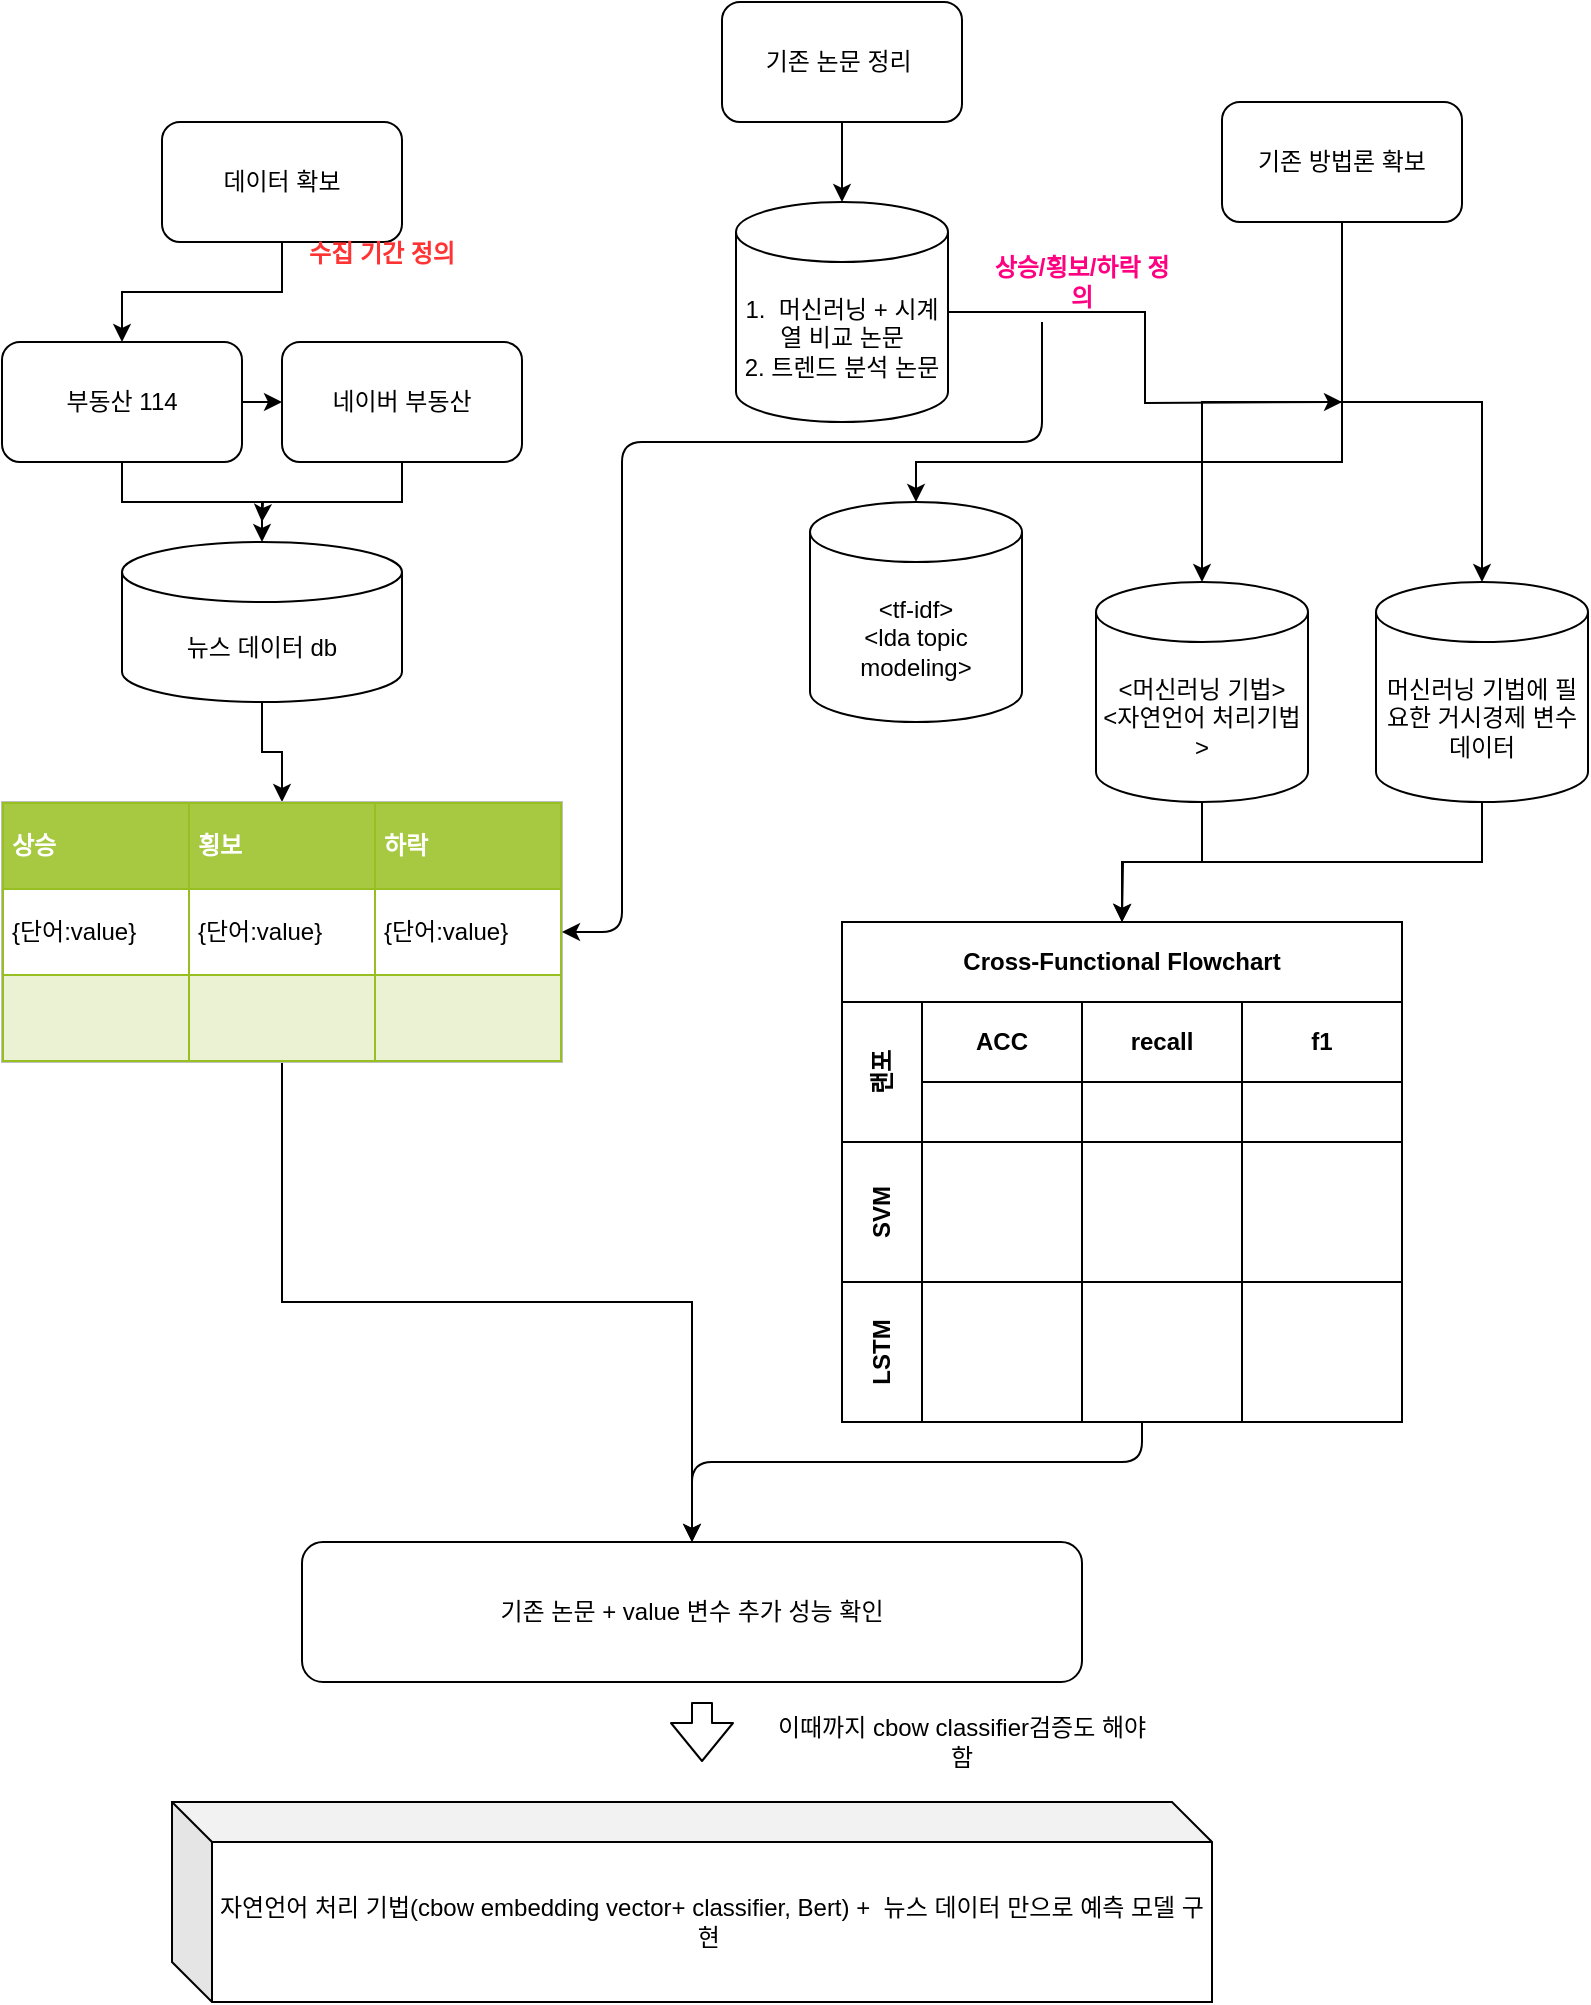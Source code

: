 <mxfile version="14.4.8" type="github">
  <diagram id="U1bnuGQKikLb_KLcGihO" name="Page-1">
    <mxGraphModel dx="1426" dy="800" grid="1" gridSize="10" guides="1" tooltips="1" connect="1" arrows="1" fold="1" page="1" pageScale="1" pageWidth="827" pageHeight="1169" math="0" shadow="0">
      <root>
        <mxCell id="0" />
        <mxCell id="1" parent="0" />
        <mxCell id="t71am8RYP-MXdgxq2AsJ-11" style="edgeStyle=orthogonalEdgeStyle;rounded=0;orthogonalLoop=1;jettySize=auto;html=1;exitX=0.5;exitY=1;exitDx=0;exitDy=0;" parent="1" source="t71am8RYP-MXdgxq2AsJ-1" target="t71am8RYP-MXdgxq2AsJ-4" edge="1">
          <mxGeometry relative="1" as="geometry" />
        </mxCell>
        <mxCell id="t71am8RYP-MXdgxq2AsJ-1" value="데이터 확보" style="rounded=1;whiteSpace=wrap;html=1;" parent="1" vertex="1">
          <mxGeometry x="90" y="110" width="120" height="60" as="geometry" />
        </mxCell>
        <mxCell id="t71am8RYP-MXdgxq2AsJ-13" style="edgeStyle=orthogonalEdgeStyle;rounded=0;orthogonalLoop=1;jettySize=auto;html=1;exitX=0.5;exitY=1;exitDx=0;exitDy=0;entryX=0.5;entryY=0;entryDx=0;entryDy=0;entryPerimeter=0;" parent="1" source="t71am8RYP-MXdgxq2AsJ-2" target="t71am8RYP-MXdgxq2AsJ-8" edge="1">
          <mxGeometry relative="1" as="geometry" />
        </mxCell>
        <mxCell id="t71am8RYP-MXdgxq2AsJ-2" value="기존 논문 정리&amp;nbsp;&lt;span style=&quot;color: rgba(0 , 0 , 0 , 0) ; font-family: monospace ; font-size: 0px&quot;&gt;%3CmxGraphModel%3E%3Croot%3E%3CmxCell%20id%3D%220%22%2F%3E%3CmxCell%20id%3D%221%22%20parent%3D%220%22%2F%3E%3CmxCell%20id%3D%222%22%20value%3D%22%22%20style%3D%22rounded%3D1%3BwhiteSpace%3Dwrap%3Bhtml%3D1%3B%22%20vertex%3D%221%22%20parent%3D%221%22%3E%3CmxGeometry%20x%3D%2260%22%20y%3D%22100%22%20width%3D%22120%22%20height%3D%2260%22%20as%3D%22geometry%22%2F%3E%3C%2FmxCell%3E%3C%2Froot%3E%3C%2FmxGraphModel%3E&lt;/span&gt;" style="rounded=1;whiteSpace=wrap;html=1;" parent="1" vertex="1">
          <mxGeometry x="370" y="50" width="120" height="60" as="geometry" />
        </mxCell>
        <mxCell id="t71am8RYP-MXdgxq2AsJ-14" style="edgeStyle=orthogonalEdgeStyle;rounded=0;orthogonalLoop=1;jettySize=auto;html=1;exitX=0.5;exitY=1;exitDx=0;exitDy=0;entryX=0.5;entryY=0;entryDx=0;entryDy=0;entryPerimeter=0;" parent="1" source="t71am8RYP-MXdgxq2AsJ-3" target="t71am8RYP-MXdgxq2AsJ-9" edge="1">
          <mxGeometry relative="1" as="geometry" />
        </mxCell>
        <mxCell id="t71am8RYP-MXdgxq2AsJ-15" style="edgeStyle=orthogonalEdgeStyle;rounded=0;orthogonalLoop=1;jettySize=auto;html=1;exitX=0.5;exitY=1;exitDx=0;exitDy=0;" parent="1" source="t71am8RYP-MXdgxq2AsJ-3" target="t71am8RYP-MXdgxq2AsJ-10" edge="1">
          <mxGeometry relative="1" as="geometry" />
        </mxCell>
        <mxCell id="P1XQ5DYVhUHTAm5iBN6K-6" style="edgeStyle=orthogonalEdgeStyle;rounded=0;orthogonalLoop=1;jettySize=auto;html=1;exitX=0.5;exitY=1;exitDx=0;exitDy=0;" edge="1" parent="1" source="t71am8RYP-MXdgxq2AsJ-3" target="P1XQ5DYVhUHTAm5iBN6K-5">
          <mxGeometry relative="1" as="geometry">
            <Array as="points">
              <mxPoint x="680" y="280" />
              <mxPoint x="467" y="280" />
            </Array>
          </mxGeometry>
        </mxCell>
        <mxCell id="t71am8RYP-MXdgxq2AsJ-3" value="기존 방법론 확보" style="rounded=1;whiteSpace=wrap;html=1;" parent="1" vertex="1">
          <mxGeometry x="620" y="100" width="120" height="60" as="geometry" />
        </mxCell>
        <mxCell id="t71am8RYP-MXdgxq2AsJ-12" style="edgeStyle=orthogonalEdgeStyle;rounded=0;orthogonalLoop=1;jettySize=auto;html=1;exitX=1;exitY=0.5;exitDx=0;exitDy=0;entryX=0;entryY=0.5;entryDx=0;entryDy=0;" parent="1" source="t71am8RYP-MXdgxq2AsJ-4" target="t71am8RYP-MXdgxq2AsJ-5" edge="1">
          <mxGeometry relative="1" as="geometry" />
        </mxCell>
        <mxCell id="t71am8RYP-MXdgxq2AsJ-46" style="edgeStyle=orthogonalEdgeStyle;rounded=0;orthogonalLoop=1;jettySize=auto;html=1;exitX=0.5;exitY=1;exitDx=0;exitDy=0;" parent="1" source="t71am8RYP-MXdgxq2AsJ-4" target="t71am8RYP-MXdgxq2AsJ-45" edge="1">
          <mxGeometry relative="1" as="geometry" />
        </mxCell>
        <mxCell id="t71am8RYP-MXdgxq2AsJ-4" value="부동산 114&lt;span style=&quot;color: rgba(0 , 0 , 0 , 0) ; font-family: monospace ; font-size: 0px&quot;&gt;%3CmxGraphModel%3E%3Croot%3E%3CmxCell%20id%3D%220%22%2F%3E%3CmxCell%20id%3D%221%22%20parent%3D%220%22%2F%3E%3CmxCell%20id%3D%222%22%20value%3D%22%EA%B8%B0%EC%A1%B4%20%EB%85%BC%EB%AC%B8%20%EC%A0%95%EB%A6%AC%26amp%3Bnbsp%3B%26lt%3Bspan%20style%3D%26quot%3Bcolor%3A%20rgba(0%20%2C%200%20%2C%200%20%2C%200)%20%3B%20font-family%3A%20monospace%20%3B%20font-size%3A%200px%26quot%3B%26gt%3B%253CmxGraphModel%253E%253Croot%253E%253CmxCell%2520id%253D%25220%2522%252F%253E%253CmxCell%2520id%253D%25221%2522%2520parent%253D%25220%2522%252F%253E%253CmxCell%2520id%253D%25222%2522%2520value%253D%2522%2522%2520style%253D%2522rounded%253D1%253BwhiteSpace%253Dwrap%253Bhtml%253D1%253B%2522%2520vertex%253D%25221%2522%2520parent%253D%25221%2522%253E%253CmxGeometry%2520x%253D%252260%2522%2520y%253D%2522100%2522%2520width%253D%2522120%2522%2520height%253D%252260%2522%2520as%253D%2522geometry%2522%252F%253E%253C%252FmxCell%253E%253C%252Froot%253E%253C%252FmxGraphModel%253E%26lt%3B%2Fspan%26gt%3B%22%20style%3D%22rounded%3D1%3BwhiteSpace%3Dwrap%3Bhtml%3D1%3B%22%20vertex%3D%221%22%20parent%3D%221%22%3E%3CmxGeometry%20x%3D%22240%22%20y%3D%22100%22%20width%3D%22120%22%20height%3D%2260%22%20as%3D%22geometry%22%2F%3E%3C%2FmxCell%3E%3C%2Froot%3E%3C%2FmxGraphModel%3E&lt;/span&gt;" style="rounded=1;whiteSpace=wrap;html=1;" parent="1" vertex="1">
          <mxGeometry x="10" y="220" width="120" height="60" as="geometry" />
        </mxCell>
        <mxCell id="t71am8RYP-MXdgxq2AsJ-47" style="edgeStyle=orthogonalEdgeStyle;rounded=0;orthogonalLoop=1;jettySize=auto;html=1;exitX=0.5;exitY=1;exitDx=0;exitDy=0;" parent="1" source="t71am8RYP-MXdgxq2AsJ-5" edge="1">
          <mxGeometry relative="1" as="geometry">
            <mxPoint x="140" y="310" as="targetPoint" />
          </mxGeometry>
        </mxCell>
        <mxCell id="t71am8RYP-MXdgxq2AsJ-5" value="네이버 부동산" style="rounded=1;whiteSpace=wrap;html=1;" parent="1" vertex="1">
          <mxGeometry x="150" y="220" width="120" height="60" as="geometry" />
        </mxCell>
        <mxCell id="t71am8RYP-MXdgxq2AsJ-42" style="edgeStyle=orthogonalEdgeStyle;rounded=0;orthogonalLoop=1;jettySize=auto;html=1;exitX=1;exitY=0.5;exitDx=0;exitDy=0;exitPerimeter=0;" parent="1" source="t71am8RYP-MXdgxq2AsJ-8" edge="1">
          <mxGeometry relative="1" as="geometry">
            <mxPoint x="680" y="250" as="targetPoint" />
          </mxGeometry>
        </mxCell>
        <mxCell id="t71am8RYP-MXdgxq2AsJ-8" value="1. &amp;nbsp;머신러닝 + 시계열 비교 논문&lt;br&gt;2. 트렌드 분석 논문" style="shape=cylinder3;whiteSpace=wrap;html=1;boundedLbl=1;backgroundOutline=1;size=15;" parent="1" vertex="1">
          <mxGeometry x="377" y="150" width="106" height="110" as="geometry" />
        </mxCell>
        <mxCell id="t71am8RYP-MXdgxq2AsJ-43" style="edgeStyle=orthogonalEdgeStyle;rounded=0;orthogonalLoop=1;jettySize=auto;html=1;exitX=0.5;exitY=1;exitDx=0;exitDy=0;exitPerimeter=0;entryX=0.5;entryY=0;entryDx=0;entryDy=0;" parent="1" source="t71am8RYP-MXdgxq2AsJ-9" target="t71am8RYP-MXdgxq2AsJ-29" edge="1">
          <mxGeometry relative="1" as="geometry" />
        </mxCell>
        <mxCell id="t71am8RYP-MXdgxq2AsJ-9" value="&amp;lt;머신러닝 기법&amp;gt;&lt;br&gt;&amp;lt;자연언어 처리기법&amp;gt;&lt;br&gt;" style="shape=cylinder3;whiteSpace=wrap;html=1;boundedLbl=1;backgroundOutline=1;size=15;" parent="1" vertex="1">
          <mxGeometry x="557" y="340" width="106" height="110" as="geometry" />
        </mxCell>
        <mxCell id="t71am8RYP-MXdgxq2AsJ-44" style="edgeStyle=orthogonalEdgeStyle;rounded=0;orthogonalLoop=1;jettySize=auto;html=1;exitX=0.5;exitY=1;exitDx=0;exitDy=0;exitPerimeter=0;" parent="1" source="t71am8RYP-MXdgxq2AsJ-10" edge="1">
          <mxGeometry relative="1" as="geometry">
            <mxPoint x="570" y="510" as="targetPoint" />
          </mxGeometry>
        </mxCell>
        <mxCell id="t71am8RYP-MXdgxq2AsJ-10" value="머신러닝 기법에 필요한 거시경제 변수 &lt;br&gt;데이터" style="shape=cylinder3;whiteSpace=wrap;html=1;boundedLbl=1;backgroundOutline=1;size=15;" parent="1" vertex="1">
          <mxGeometry x="697" y="340" width="106" height="110" as="geometry" />
        </mxCell>
        <mxCell id="t71am8RYP-MXdgxq2AsJ-29" value="Cross-Functional Flowchart" style="shape=table;childLayout=tableLayout;rowLines=0;columnLines=0;startSize=40;html=1;whiteSpace=wrap;collapsible=0;recursiveResize=0;expand=0;pointerEvents=0;fontStyle=1;align=center;" parent="1" vertex="1">
          <mxGeometry x="430" y="510" width="280" height="250" as="geometry" />
        </mxCell>
        <mxCell id="t71am8RYP-MXdgxq2AsJ-30" value="랜포&lt;br&gt;" style="swimlane;horizontal=0;points=[[0,0.5],[1,0.5]];portConstraint=eastwest;startSize=40;html=1;whiteSpace=wrap;collapsible=0;recursiveResize=0;expand=0;pointerEvents=0;fontStyle=1" parent="t71am8RYP-MXdgxq2AsJ-29" vertex="1">
          <mxGeometry y="40" width="280" height="70" as="geometry" />
        </mxCell>
        <mxCell id="t71am8RYP-MXdgxq2AsJ-31" value="ACC" style="swimlane;connectable=0;startSize=40;html=1;whiteSpace=wrap;collapsible=0;recursiveResize=0;expand=0;pointerEvents=0;" parent="t71am8RYP-MXdgxq2AsJ-30" vertex="1">
          <mxGeometry x="40" width="80" height="70" as="geometry" />
        </mxCell>
        <mxCell id="t71am8RYP-MXdgxq2AsJ-32" value="recall" style="swimlane;connectable=0;startSize=40;html=1;whiteSpace=wrap;collapsible=0;recursiveResize=0;expand=0;pointerEvents=0;" parent="t71am8RYP-MXdgxq2AsJ-30" vertex="1">
          <mxGeometry x="120" width="80" height="70" as="geometry" />
        </mxCell>
        <mxCell id="t71am8RYP-MXdgxq2AsJ-33" value="f1" style="swimlane;connectable=0;startSize=40;html=1;whiteSpace=wrap;collapsible=0;recursiveResize=0;expand=0;pointerEvents=0;" parent="t71am8RYP-MXdgxq2AsJ-30" vertex="1">
          <mxGeometry x="200" width="80" height="70" as="geometry" />
        </mxCell>
        <mxCell id="t71am8RYP-MXdgxq2AsJ-34" value="SVM" style="swimlane;horizontal=0;points=[[0,0.5],[1,0.5]];portConstraint=eastwest;startSize=40;html=1;whiteSpace=wrap;collapsible=0;recursiveResize=0;expand=0;pointerEvents=0;" parent="t71am8RYP-MXdgxq2AsJ-29" vertex="1">
          <mxGeometry y="110" width="280" height="70" as="geometry" />
        </mxCell>
        <mxCell id="t71am8RYP-MXdgxq2AsJ-35" value="" style="swimlane;connectable=0;startSize=0;html=1;whiteSpace=wrap;collapsible=0;recursiveResize=0;expand=0;pointerEvents=0;" parent="t71am8RYP-MXdgxq2AsJ-34" vertex="1">
          <mxGeometry x="40" width="80" height="70" as="geometry" />
        </mxCell>
        <mxCell id="t71am8RYP-MXdgxq2AsJ-36" value="" style="swimlane;connectable=0;startSize=0;html=1;whiteSpace=wrap;collapsible=0;recursiveResize=0;expand=0;pointerEvents=0;" parent="t71am8RYP-MXdgxq2AsJ-34" vertex="1">
          <mxGeometry x="120" width="80" height="70" as="geometry" />
        </mxCell>
        <mxCell id="t71am8RYP-MXdgxq2AsJ-37" value="" style="swimlane;connectable=0;startSize=0;html=1;whiteSpace=wrap;collapsible=0;recursiveResize=0;expand=0;pointerEvents=0;" parent="t71am8RYP-MXdgxq2AsJ-34" vertex="1">
          <mxGeometry x="200" width="80" height="70" as="geometry" />
        </mxCell>
        <mxCell id="t71am8RYP-MXdgxq2AsJ-38" value="LSTM" style="swimlane;horizontal=0;points=[[0,0.5],[1,0.5]];portConstraint=eastwest;startSize=40;html=1;whiteSpace=wrap;collapsible=0;recursiveResize=0;expand=0;pointerEvents=0;" parent="t71am8RYP-MXdgxq2AsJ-29" vertex="1">
          <mxGeometry y="180" width="280" height="70" as="geometry" />
        </mxCell>
        <mxCell id="t71am8RYP-MXdgxq2AsJ-39" value="" style="swimlane;connectable=0;startSize=0;html=1;whiteSpace=wrap;collapsible=0;recursiveResize=0;expand=0;pointerEvents=0;" parent="t71am8RYP-MXdgxq2AsJ-38" vertex="1">
          <mxGeometry x="40" width="80" height="70" as="geometry" />
        </mxCell>
        <mxCell id="t71am8RYP-MXdgxq2AsJ-40" value="" style="swimlane;connectable=0;startSize=0;html=1;whiteSpace=wrap;collapsible=0;recursiveResize=0;expand=0;pointerEvents=0;" parent="t71am8RYP-MXdgxq2AsJ-38" vertex="1">
          <mxGeometry x="120" width="80" height="70" as="geometry" />
        </mxCell>
        <mxCell id="t71am8RYP-MXdgxq2AsJ-41" value="" style="swimlane;connectable=0;startSize=0;html=1;whiteSpace=wrap;collapsible=0;recursiveResize=0;expand=0;pointerEvents=0;" parent="t71am8RYP-MXdgxq2AsJ-38" vertex="1">
          <mxGeometry x="200" width="80" height="70" as="geometry" />
        </mxCell>
        <mxCell id="t71am8RYP-MXdgxq2AsJ-50" style="edgeStyle=orthogonalEdgeStyle;rounded=0;orthogonalLoop=1;jettySize=auto;html=1;exitX=0.5;exitY=1;exitDx=0;exitDy=0;exitPerimeter=0;" parent="1" source="t71am8RYP-MXdgxq2AsJ-45" target="t71am8RYP-MXdgxq2AsJ-48" edge="1">
          <mxGeometry relative="1" as="geometry" />
        </mxCell>
        <mxCell id="t71am8RYP-MXdgxq2AsJ-45" value="뉴스 데이터 db" style="shape=cylinder3;whiteSpace=wrap;html=1;boundedLbl=1;backgroundOutline=1;size=15;" parent="1" vertex="1">
          <mxGeometry x="70" y="320" width="140" height="80" as="geometry" />
        </mxCell>
        <mxCell id="t71am8RYP-MXdgxq2AsJ-58" style="edgeStyle=orthogonalEdgeStyle;rounded=0;orthogonalLoop=1;jettySize=auto;html=1;exitX=0.5;exitY=1;exitDx=0;exitDy=0;" parent="1" source="t71am8RYP-MXdgxq2AsJ-48" target="t71am8RYP-MXdgxq2AsJ-57" edge="1">
          <mxGeometry relative="1" as="geometry" />
        </mxCell>
        <mxCell id="t71am8RYP-MXdgxq2AsJ-48" value="&lt;table border=&quot;1&quot; width=&quot;100%&quot; cellpadding=&quot;4&quot; style=&quot;width: 100% ; height: 100% ; border-collapse: collapse&quot;&gt;&lt;tbody&gt;&lt;tr style=&quot;background-color: #a7c942 ; color: #ffffff ; border: 1px solid #98bf21&quot;&gt;&lt;th align=&quot;left&quot;&gt;상승&lt;/th&gt;&lt;th align=&quot;left&quot;&gt;횡보&lt;/th&gt;&lt;th align=&quot;left&quot;&gt;하락&lt;/th&gt;&lt;/tr&gt;&lt;tr style=&quot;border: 1px solid #98bf21&quot;&gt;&lt;td&gt;{단어:value}&lt;/td&gt;&lt;td&gt;{단어:value}&lt;/td&gt;&lt;td&gt;{단어:value}&lt;/td&gt;&lt;/tr&gt;&lt;tr style=&quot;background-color: #eaf2d3 ; border: 1px solid #98bf21&quot;&gt;&lt;td&gt;&lt;br&gt;&lt;/td&gt;&lt;td&gt;&lt;/td&gt;&lt;td&gt;&lt;/td&gt;&lt;/tr&gt;&lt;/tbody&gt;&lt;/table&gt;" style="text;html=1;strokeColor=#c0c0c0;fillColor=#ffffff;overflow=fill;rounded=0;" parent="1" vertex="1">
          <mxGeometry x="10" y="450" width="280" height="130" as="geometry" />
        </mxCell>
        <mxCell id="t71am8RYP-MXdgxq2AsJ-49" value="&lt;b&gt;&lt;font color=&quot;#ff0080&quot;&gt;상승/횡보/하락 정의&lt;/font&gt;&lt;/b&gt;" style="text;html=1;strokeColor=none;fillColor=none;align=center;verticalAlign=middle;whiteSpace=wrap;rounded=0;" parent="1" vertex="1">
          <mxGeometry x="500" y="180" width="100" height="20" as="geometry" />
        </mxCell>
        <mxCell id="t71am8RYP-MXdgxq2AsJ-56" value="" style="endArrow=classic;html=1;entryX=1;entryY=0.5;entryDx=0;entryDy=0;" parent="1" target="t71am8RYP-MXdgxq2AsJ-48" edge="1">
          <mxGeometry width="50" height="50" relative="1" as="geometry">
            <mxPoint x="530" y="210" as="sourcePoint" />
            <mxPoint x="410" y="420" as="targetPoint" />
            <Array as="points">
              <mxPoint x="530" y="270" />
              <mxPoint x="320" y="270" />
              <mxPoint x="320" y="515" />
            </Array>
          </mxGeometry>
        </mxCell>
        <mxCell id="t71am8RYP-MXdgxq2AsJ-57" value="기존 논문 + value 변수 추가 성능 확인" style="rounded=1;whiteSpace=wrap;html=1;" parent="1" vertex="1">
          <mxGeometry x="160" y="820" width="390" height="70" as="geometry" />
        </mxCell>
        <mxCell id="t71am8RYP-MXdgxq2AsJ-59" value="" style="endArrow=classic;html=1;entryX=0.5;entryY=0;entryDx=0;entryDy=0;" parent="1" target="t71am8RYP-MXdgxq2AsJ-57" edge="1">
          <mxGeometry width="50" height="50" relative="1" as="geometry">
            <mxPoint x="580" y="760" as="sourcePoint" />
            <mxPoint x="410" y="690" as="targetPoint" />
            <Array as="points">
              <mxPoint x="580" y="780" />
              <mxPoint x="355" y="780" />
            </Array>
          </mxGeometry>
        </mxCell>
        <mxCell id="t71am8RYP-MXdgxq2AsJ-60" value="" style="shape=flexArrow;endArrow=classic;html=1;" parent="1" edge="1">
          <mxGeometry width="50" height="50" relative="1" as="geometry">
            <mxPoint x="360" y="900" as="sourcePoint" />
            <mxPoint x="360" y="930" as="targetPoint" />
          </mxGeometry>
        </mxCell>
        <mxCell id="t71am8RYP-MXdgxq2AsJ-62" value="자연언어 처리 기법(cbow embedding vector+ classifier, Bert) + &amp;nbsp;뉴스 데이터 만으로 예측 모델 구현&amp;nbsp;" style="shape=cube;whiteSpace=wrap;html=1;boundedLbl=1;backgroundOutline=1;darkOpacity=0.05;darkOpacity2=0.1;" parent="1" vertex="1">
          <mxGeometry x="95" y="950" width="520" height="100" as="geometry" />
        </mxCell>
        <mxCell id="P1XQ5DYVhUHTAm5iBN6K-2" value="이때까지 cbow classifier검증도 해야 함" style="text;html=1;strokeColor=none;fillColor=none;align=center;verticalAlign=middle;whiteSpace=wrap;rounded=0;" vertex="1" parent="1">
          <mxGeometry x="390" y="910" width="200" height="20" as="geometry" />
        </mxCell>
        <mxCell id="P1XQ5DYVhUHTAm5iBN6K-3" value="&lt;b&gt;&lt;font color=&quot;#ff3333&quot;&gt;수집 기간 정의&lt;br&gt;&lt;br&gt;&lt;br&gt;&lt;/font&gt;&lt;/b&gt;" style="text;html=1;strokeColor=none;fillColor=none;align=center;verticalAlign=middle;whiteSpace=wrap;rounded=0;" vertex="1" parent="1">
          <mxGeometry x="160" y="180" width="80" height="20" as="geometry" />
        </mxCell>
        <mxCell id="P1XQ5DYVhUHTAm5iBN6K-5" value="&amp;lt;tf-idf&amp;gt;&lt;br&gt;&amp;lt;lda topic modeling&amp;gt;" style="shape=cylinder3;whiteSpace=wrap;html=1;boundedLbl=1;backgroundOutline=1;size=15;" vertex="1" parent="1">
          <mxGeometry x="414" y="300" width="106" height="110" as="geometry" />
        </mxCell>
      </root>
    </mxGraphModel>
  </diagram>
</mxfile>
